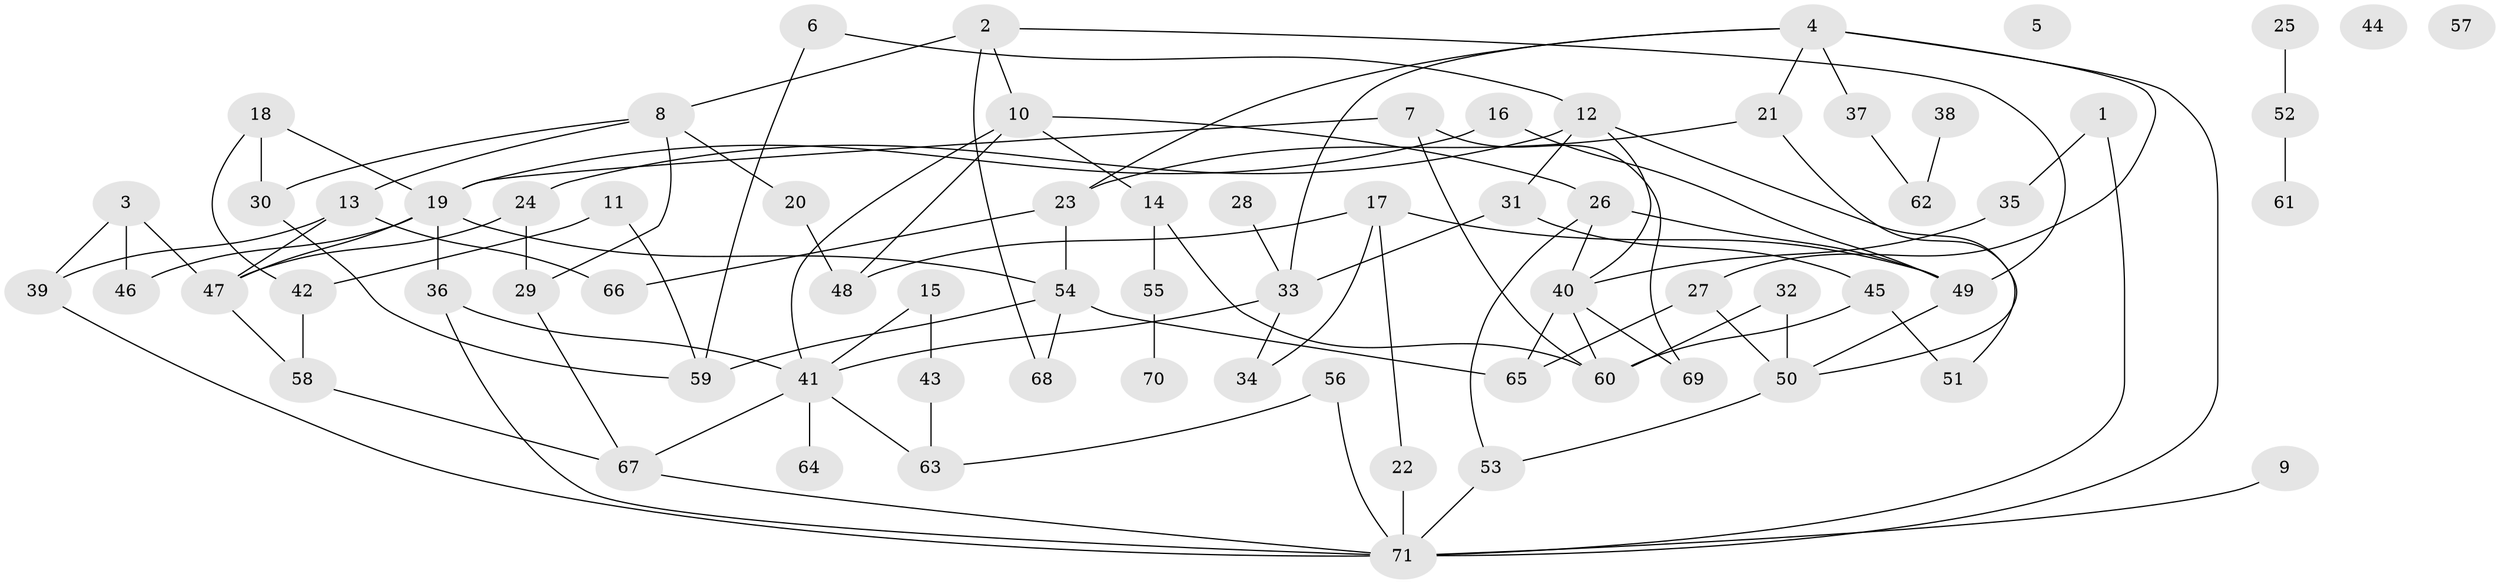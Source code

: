 // Generated by graph-tools (version 1.1) at 2025/33/03/09/25 02:33:25]
// undirected, 71 vertices, 107 edges
graph export_dot {
graph [start="1"]
  node [color=gray90,style=filled];
  1;
  2;
  3;
  4;
  5;
  6;
  7;
  8;
  9;
  10;
  11;
  12;
  13;
  14;
  15;
  16;
  17;
  18;
  19;
  20;
  21;
  22;
  23;
  24;
  25;
  26;
  27;
  28;
  29;
  30;
  31;
  32;
  33;
  34;
  35;
  36;
  37;
  38;
  39;
  40;
  41;
  42;
  43;
  44;
  45;
  46;
  47;
  48;
  49;
  50;
  51;
  52;
  53;
  54;
  55;
  56;
  57;
  58;
  59;
  60;
  61;
  62;
  63;
  64;
  65;
  66;
  67;
  68;
  69;
  70;
  71;
  1 -- 35;
  1 -- 71;
  2 -- 8;
  2 -- 10;
  2 -- 49;
  2 -- 68;
  3 -- 39;
  3 -- 46;
  3 -- 47;
  4 -- 21;
  4 -- 23;
  4 -- 27;
  4 -- 33;
  4 -- 37;
  4 -- 71;
  6 -- 12;
  6 -- 59;
  7 -- 19;
  7 -- 60;
  7 -- 69;
  8 -- 13;
  8 -- 20;
  8 -- 29;
  8 -- 30;
  9 -- 71;
  10 -- 14;
  10 -- 26;
  10 -- 41;
  10 -- 48;
  11 -- 42;
  11 -- 59;
  12 -- 24;
  12 -- 31;
  12 -- 40;
  12 -- 51;
  13 -- 39;
  13 -- 47;
  13 -- 66;
  14 -- 55;
  14 -- 60;
  15 -- 41;
  15 -- 43;
  16 -- 19;
  16 -- 49;
  17 -- 22;
  17 -- 34;
  17 -- 48;
  17 -- 49;
  18 -- 19;
  18 -- 30;
  18 -- 42;
  19 -- 36;
  19 -- 46;
  19 -- 47;
  19 -- 54;
  20 -- 48;
  21 -- 23;
  21 -- 50;
  22 -- 71;
  23 -- 54;
  23 -- 66;
  24 -- 29;
  24 -- 47;
  25 -- 52;
  26 -- 40;
  26 -- 49;
  26 -- 53;
  27 -- 50;
  27 -- 65;
  28 -- 33;
  29 -- 67;
  30 -- 59;
  31 -- 33;
  31 -- 45;
  32 -- 50;
  32 -- 60;
  33 -- 34;
  33 -- 41;
  35 -- 40;
  36 -- 41;
  36 -- 71;
  37 -- 62;
  38 -- 62;
  39 -- 71;
  40 -- 60;
  40 -- 65;
  40 -- 69;
  41 -- 63;
  41 -- 64;
  41 -- 67;
  42 -- 58;
  43 -- 63;
  45 -- 51;
  45 -- 60;
  47 -- 58;
  49 -- 50;
  50 -- 53;
  52 -- 61;
  53 -- 71;
  54 -- 59;
  54 -- 65;
  54 -- 68;
  55 -- 70;
  56 -- 63;
  56 -- 71;
  58 -- 67;
  67 -- 71;
}
